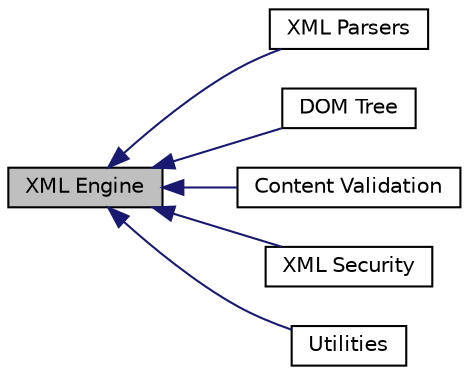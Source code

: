 digraph "XML Engine"
{
  edge [fontname="Helvetica",fontsize="10",labelfontname="Helvetica",labelfontsize="10"];
  node [fontname="Helvetica",fontsize="10",shape=record];
  rankdir=LR;
  Node0 [label="XML Engine",height=0.2,width=0.4,color="black", fillcolor="grey75", style="filled" fontcolor="black"];
  Node2 [label="XML Parsers",height=0.2,width=0.4,color="black", fillcolor="white", style="filled",URL="$group__parsing.xhtml"];
  Node3 [label="DOM Tree",height=0.2,width=0.4,color="black", fillcolor="white", style="filled",URL="$group__tree.xhtml"];
  Node1 [label="Content Validation",height=0.2,width=0.4,color="black", fillcolor="white", style="filled",URL="$group__validation.xhtml"];
  Node5 [label="XML Security",height=0.2,width=0.4,color="black", fillcolor="white", style="filled",URL="$group__xmlsec.xhtml"];
  Node4 [label="Utilities",height=0.2,width=0.4,color="black", fillcolor="white", style="filled",URL="$group__xml-utils.xhtml"];
  Node0->Node1 [shape=plaintext, color="midnightblue", dir="back", style="solid"];
  Node0->Node2 [shape=plaintext, color="midnightblue", dir="back", style="solid"];
  Node0->Node3 [shape=plaintext, color="midnightblue", dir="back", style="solid"];
  Node0->Node4 [shape=plaintext, color="midnightblue", dir="back", style="solid"];
  Node0->Node5 [shape=plaintext, color="midnightblue", dir="back", style="solid"];
}
